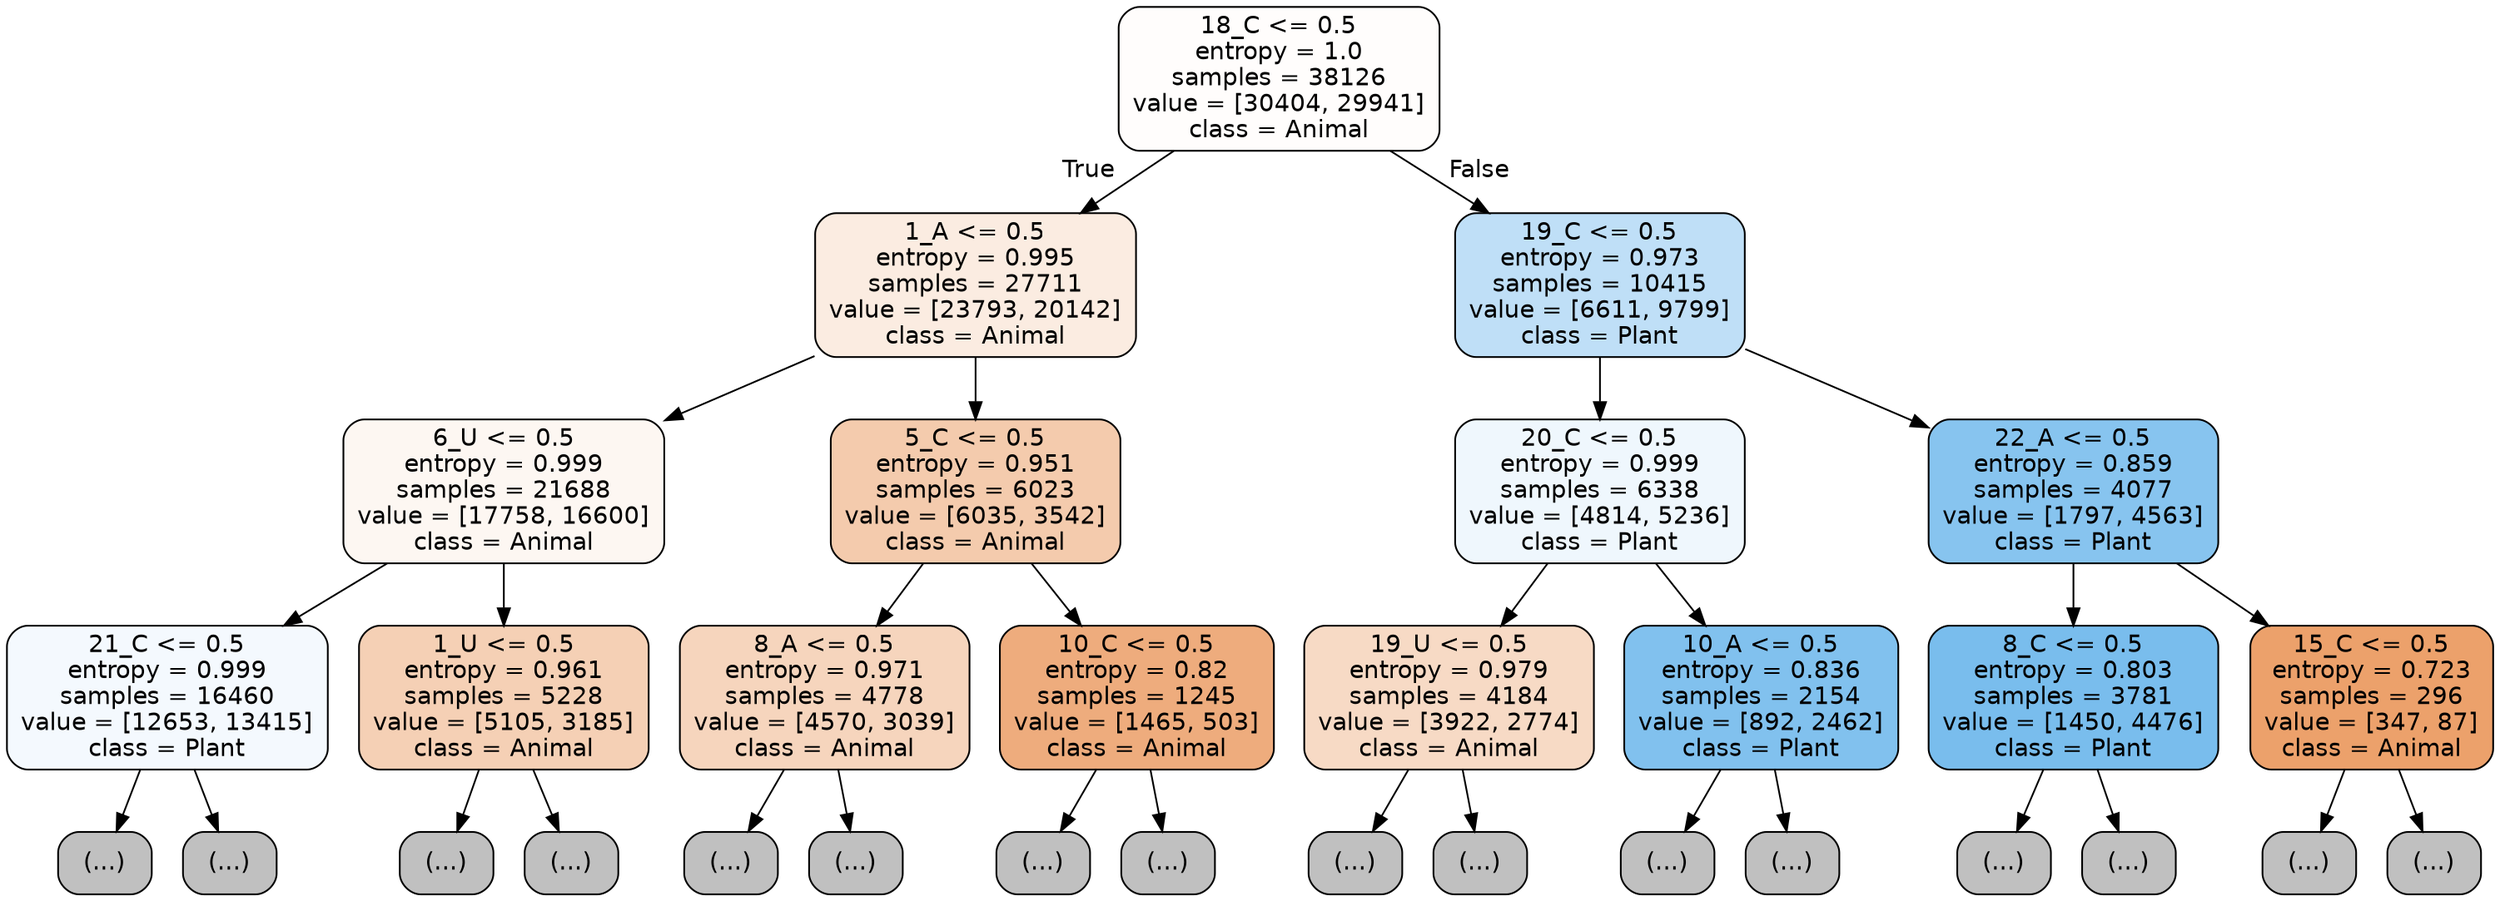 digraph Tree {
node [shape=box, style="filled, rounded", color="black", fontname="helvetica"] ;
edge [fontname="helvetica"] ;
0 [label="18_C <= 0.5\nentropy = 1.0\nsamples = 38126\nvalue = [30404, 29941]\nclass = Animal", fillcolor="#fffdfc"] ;
1 [label="1_A <= 0.5\nentropy = 0.995\nsamples = 27711\nvalue = [23793, 20142]\nclass = Animal", fillcolor="#fbece1"] ;
0 -> 1 [labeldistance=2.5, labelangle=45, headlabel="True"] ;
2 [label="6_U <= 0.5\nentropy = 0.999\nsamples = 21688\nvalue = [17758, 16600]\nclass = Animal", fillcolor="#fdf7f2"] ;
1 -> 2 ;
3 [label="21_C <= 0.5\nentropy = 0.999\nsamples = 16460\nvalue = [12653, 13415]\nclass = Plant", fillcolor="#f4f9fe"] ;
2 -> 3 ;
4 [label="(...)", fillcolor="#C0C0C0"] ;
3 -> 4 ;
5729 [label="(...)", fillcolor="#C0C0C0"] ;
3 -> 5729 ;
7264 [label="1_U <= 0.5\nentropy = 0.961\nsamples = 5228\nvalue = [5105, 3185]\nclass = Animal", fillcolor="#f5d0b5"] ;
2 -> 7264 ;
7265 [label="(...)", fillcolor="#C0C0C0"] ;
7264 -> 7265 ;
8410 [label="(...)", fillcolor="#C0C0C0"] ;
7264 -> 8410 ;
9979 [label="5_C <= 0.5\nentropy = 0.951\nsamples = 6023\nvalue = [6035, 3542]\nclass = Animal", fillcolor="#f4cbad"] ;
1 -> 9979 ;
9980 [label="8_A <= 0.5\nentropy = 0.971\nsamples = 4778\nvalue = [4570, 3039]\nclass = Animal", fillcolor="#f6d5bd"] ;
9979 -> 9980 ;
9981 [label="(...)", fillcolor="#C0C0C0"] ;
9980 -> 9981 ;
11922 [label="(...)", fillcolor="#C0C0C0"] ;
9980 -> 11922 ;
12567 [label="10_C <= 0.5\nentropy = 0.82\nsamples = 1245\nvalue = [1465, 503]\nclass = Animal", fillcolor="#eeac7d"] ;
9979 -> 12567 ;
12568 [label="(...)", fillcolor="#C0C0C0"] ;
12567 -> 12568 ;
13041 [label="(...)", fillcolor="#C0C0C0"] ;
12567 -> 13041 ;
13172 [label="19_C <= 0.5\nentropy = 0.973\nsamples = 10415\nvalue = [6611, 9799]\nclass = Plant", fillcolor="#bfdff7"] ;
0 -> 13172 [labeldistance=2.5, labelangle=-45, headlabel="False"] ;
13173 [label="20_C <= 0.5\nentropy = 0.999\nsamples = 6338\nvalue = [4814, 5236]\nclass = Plant", fillcolor="#eff7fd"] ;
13172 -> 13173 ;
13174 [label="19_U <= 0.5\nentropy = 0.979\nsamples = 4184\nvalue = [3922, 2774]\nclass = Animal", fillcolor="#f7dac5"] ;
13173 -> 13174 ;
13175 [label="(...)", fillcolor="#C0C0C0"] ;
13174 -> 13175 ;
14478 [label="(...)", fillcolor="#C0C0C0"] ;
13174 -> 14478 ;
15337 [label="10_A <= 0.5\nentropy = 0.836\nsamples = 2154\nvalue = [892, 2462]\nclass = Plant", fillcolor="#81c1ee"] ;
13173 -> 15337 ;
15338 [label="(...)", fillcolor="#C0C0C0"] ;
15337 -> 15338 ;
15871 [label="(...)", fillcolor="#C0C0C0"] ;
15337 -> 15871 ;
16016 [label="22_A <= 0.5\nentropy = 0.859\nsamples = 4077\nvalue = [1797, 4563]\nclass = Plant", fillcolor="#87c4ef"] ;
13172 -> 16016 ;
16017 [label="8_C <= 0.5\nentropy = 0.803\nsamples = 3781\nvalue = [1450, 4476]\nclass = Plant", fillcolor="#79bded"] ;
16016 -> 16017 ;
16018 [label="(...)", fillcolor="#C0C0C0"] ;
16017 -> 16018 ;
16657 [label="(...)", fillcolor="#C0C0C0"] ;
16017 -> 16657 ;
16844 [label="15_C <= 0.5\nentropy = 0.723\nsamples = 296\nvalue = [347, 87]\nclass = Animal", fillcolor="#eca16b"] ;
16016 -> 16844 ;
16845 [label="(...)", fillcolor="#C0C0C0"] ;
16844 -> 16845 ;
16964 [label="(...)", fillcolor="#C0C0C0"] ;
16844 -> 16964 ;
}